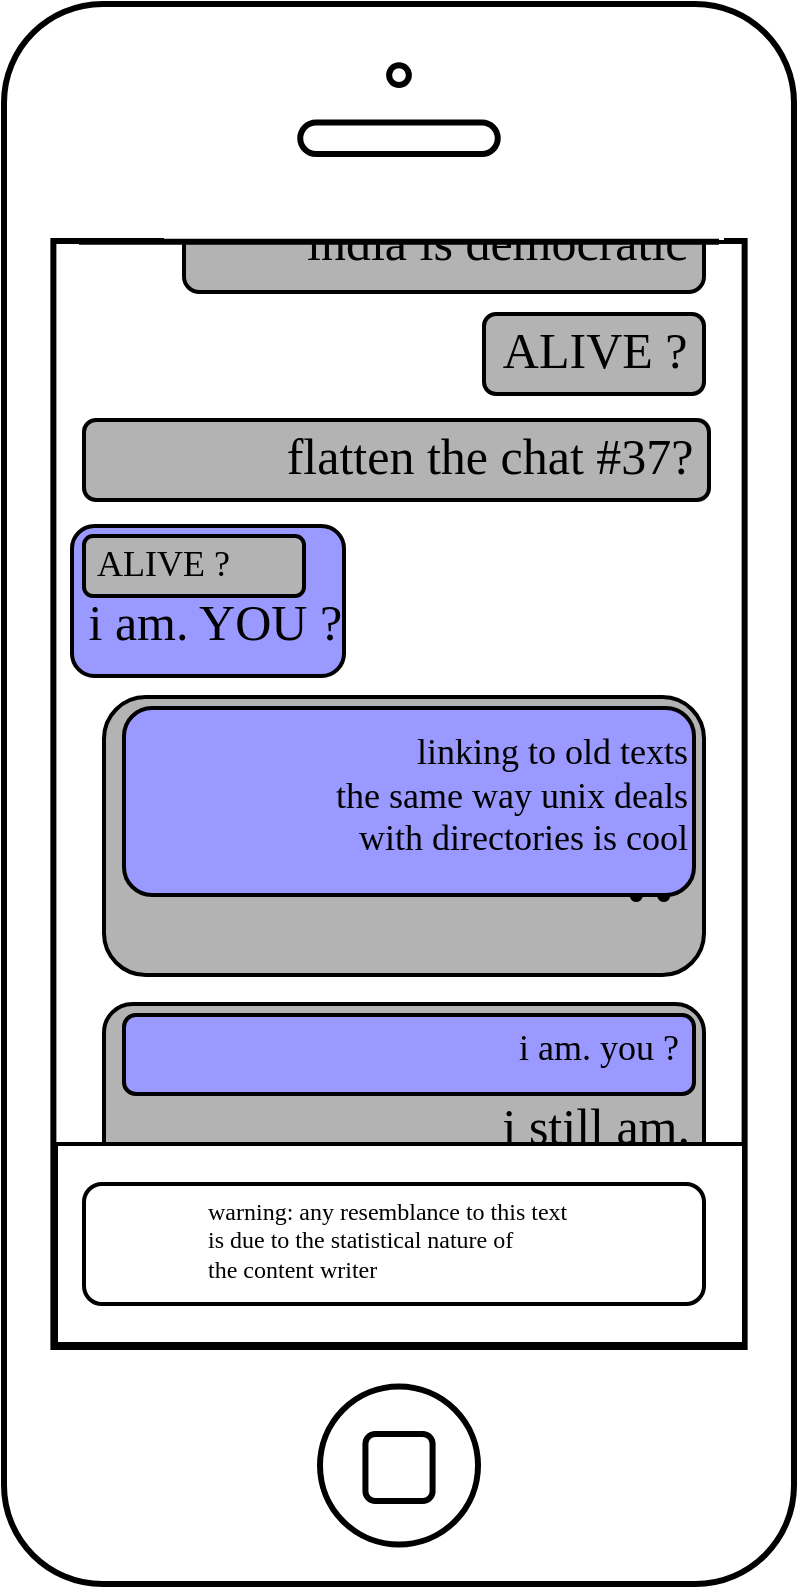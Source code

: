 <mxfile version="13.6.2" type="device"><diagram id="dX7Dphyso45SB9-RoEhv" name="Page-1"><mxGraphModel dx="1870" dy="637" grid="1" gridSize="10" guides="1" tooltips="1" connect="1" arrows="1" fold="1" page="1" pageScale="1" pageWidth="827" pageHeight="1169" math="0" shadow="0" extFonts="xkcd^proxy?url=http%3A%2F%2Fxkcd.com%2F1350%2Fxkcd-Regular.otf"><root><mxCell id="0"/><mxCell id="1" parent="0"/><mxCell id="Xx2S7XRagjgivZ9H0k5l-1" value="" style="html=1;verticalLabelPosition=bottom;labelBackgroundColor=#ffffff;verticalAlign=top;shadow=0;dashed=0;strokeWidth=3;shape=mxgraph.ios7.misc.iphone;" vertex="1" parent="1"><mxGeometry x="-240" y="50" width="395" height="790" as="geometry"/></mxCell><mxCell id="Xx2S7XRagjgivZ9H0k5l-15" value="&lt;font style=&quot;font-size: 25px&quot;&gt;i still am.&lt;/font&gt;" style="rounded=1;html=1;strokeColor=#000000;strokeWidth=2;fontFamily=xkcd;align=right;whiteSpace=wrap;verticalAlign=middle;spacingTop=26;spacingRight=5;fillColor=#B3B3B3;" vertex="1" parent="1"><mxGeometry x="-190" y="550" width="300" height="95" as="geometry"/></mxCell><mxCell id="Xx2S7XRagjgivZ9H0k5l-16" value="&lt;span style=&quot;font-size: 18px&quot;&gt;i am. you ?&amp;nbsp;&lt;/span&gt;" style="rounded=1;html=1;strokeColor=#000000;strokeWidth=2;fontFamily=xkcd;align=right;whiteSpace=wrap;verticalAlign=middle;spacingBottom=6;spacingRight=1;fillColor=#9999FF;" vertex="1" parent="1"><mxGeometry x="-180" y="555.5" width="285" height="39.5" as="geometry"/></mxCell><mxCell id="Xx2S7XRagjgivZ9H0k5l-17" value="" style="rounded=0;whiteSpace=wrap;html=1;strokeColor=#000000;strokeWidth=2;fontFamily=xkcd;align=left;" vertex="1" parent="1"><mxGeometry x="-214" y="620" width="344" height="100" as="geometry"/></mxCell><mxCell id="Xx2S7XRagjgivZ9H0k5l-10" value="&lt;font style=&quot;font-size: 25px&quot;&gt;&amp;nbsp;i am. YOU ?&lt;/font&gt;" style="rounded=1;html=1;strokeWidth=2;fontFamily=xkcd;align=left;whiteSpace=wrap;verticalAlign=middle;spacingTop=20;fillColor=#9999FF;" vertex="1" parent="1"><mxGeometry x="-206" y="311" width="136" height="75" as="geometry"/></mxCell><mxCell id="Xx2S7XRagjgivZ9H0k5l-2" value="&lt;font style=&quot;font-size: 25px&quot;&gt;india is democratic&amp;nbsp;&lt;/font&gt;" style="rounded=1;whiteSpace=wrap;html=1;strokeColor=#000000;strokeWidth=2;fontFamily=xkcd;align=right;fillColor=#B3B3B3;" vertex="1" parent="1"><mxGeometry x="-150" y="143" width="260" height="51" as="geometry"/></mxCell><mxCell id="Xx2S7XRagjgivZ9H0k5l-3" value="" style="rounded=0;whiteSpace=wrap;html=1;strokeWidth=2;fontFamily=xkcd;strokeColor=none;" vertex="1" parent="1"><mxGeometry x="-160" y="129" width="280" height="39" as="geometry"/></mxCell><mxCell id="Xx2S7XRagjgivZ9H0k5l-5" value="" style="endArrow=none;html=1;fontFamily=xkcd;strokeWidth=3;" edge="1" parent="1"><mxGeometry width="50" height="50" relative="1" as="geometry"><mxPoint x="-202.5" y="168.83" as="sourcePoint"/><mxPoint x="117.5" y="168.83" as="targetPoint"/></mxGeometry></mxCell><mxCell id="Xx2S7XRagjgivZ9H0k5l-6" value="&lt;font style=&quot;font-size: 25px&quot;&gt;ALIVE ?&amp;nbsp;&lt;/font&gt;" style="rounded=1;html=1;strokeColor=#000000;strokeWidth=2;fontFamily=xkcd;align=right;whiteSpace=wrap;verticalAlign=middle;spacingBottom=5;fillColor=#B3B3B3;" vertex="1" parent="1"><mxGeometry y="205" width="110" height="40" as="geometry"/></mxCell><mxCell id="Xx2S7XRagjgivZ9H0k5l-9" value="&lt;font style=&quot;font-size: 18px&quot;&gt;&amp;nbsp;ALIVE ?&amp;nbsp;&lt;/font&gt;" style="rounded=1;html=1;strokeColor=#000000;strokeWidth=2;fontFamily=xkcd;align=left;whiteSpace=wrap;verticalAlign=middle;spacingBottom=3;fillColor=#B3B3B3;" vertex="1" parent="1"><mxGeometry x="-200" y="316" width="110" height="30" as="geometry"/></mxCell><mxCell id="Xx2S7XRagjgivZ9H0k5l-11" value="&lt;font style=&quot;font-size: 55px&quot;&gt;..&lt;/font&gt;&lt;font style=&quot;font-size: 25px&quot;&gt;&amp;nbsp;&lt;/font&gt;" style="rounded=1;html=1;strokeColor=#000000;strokeWidth=2;fontFamily=xkcd;align=right;whiteSpace=wrap;verticalAlign=middle;spacingTop=26;spacingRight=5;fillColor=#B3B3B3;" vertex="1" parent="1"><mxGeometry x="-190" y="396.5" width="300" height="139" as="geometry"/></mxCell><mxCell id="Xx2S7XRagjgivZ9H0k5l-12" value="&lt;span style=&quot;font-size: 18px&quot;&gt;linking to old texts &lt;br&gt;the same way unix deals &lt;br&gt;with directories is cool&lt;/span&gt;" style="rounded=1;html=1;strokeColor=#000000;strokeWidth=2;fontFamily=xkcd;align=right;whiteSpace=wrap;verticalAlign=middle;spacingBottom=6;spacingRight=1;fillColor=#9999FF;" vertex="1" parent="1"><mxGeometry x="-180" y="402" width="285" height="93.5" as="geometry"/></mxCell><mxCell id="Xx2S7XRagjgivZ9H0k5l-13" value="warning: any resemblance to this text &lt;br&gt;is due to the statistical nature of &lt;br&gt;the content writer" style="rounded=1;whiteSpace=wrap;html=1;strokeColor=#000000;strokeWidth=2;fontFamily=xkcd;align=left;spacingLeft=60;spacingBottom=5;" vertex="1" parent="1"><mxGeometry x="-200" y="640" width="310" height="60" as="geometry"/></mxCell><mxCell id="Xx2S7XRagjgivZ9H0k5l-14" value="" style="shape=image;html=1;verticalAlign=top;verticalLabelPosition=bottom;labelBackgroundColor=#ffffff;imageAspect=0;aspect=fixed;image=https://cdn4.iconfinder.com/data/icons/contact-lineal-style/512/alertwarning-128.png;strokeColor=#000000;strokeWidth=2;fontFamily=xkcd;align=left;" vertex="1" parent="1"><mxGeometry x="-190" y="651" width="38" height="38" as="geometry"/></mxCell><mxCell id="Xx2S7XRagjgivZ9H0k5l-18" value="&lt;font style=&quot;font-size: 25px&quot;&gt;flatten the chat #37?&amp;nbsp;&lt;/font&gt;" style="rounded=1;html=1;strokeColor=#000000;strokeWidth=2;fontFamily=xkcd;align=right;whiteSpace=wrap;verticalAlign=middle;spacingBottom=5;fillColor=#B3B3B3;" vertex="1" parent="1"><mxGeometry x="-200" y="258" width="312.5" height="40" as="geometry"/></mxCell></root></mxGraphModel></diagram></mxfile>